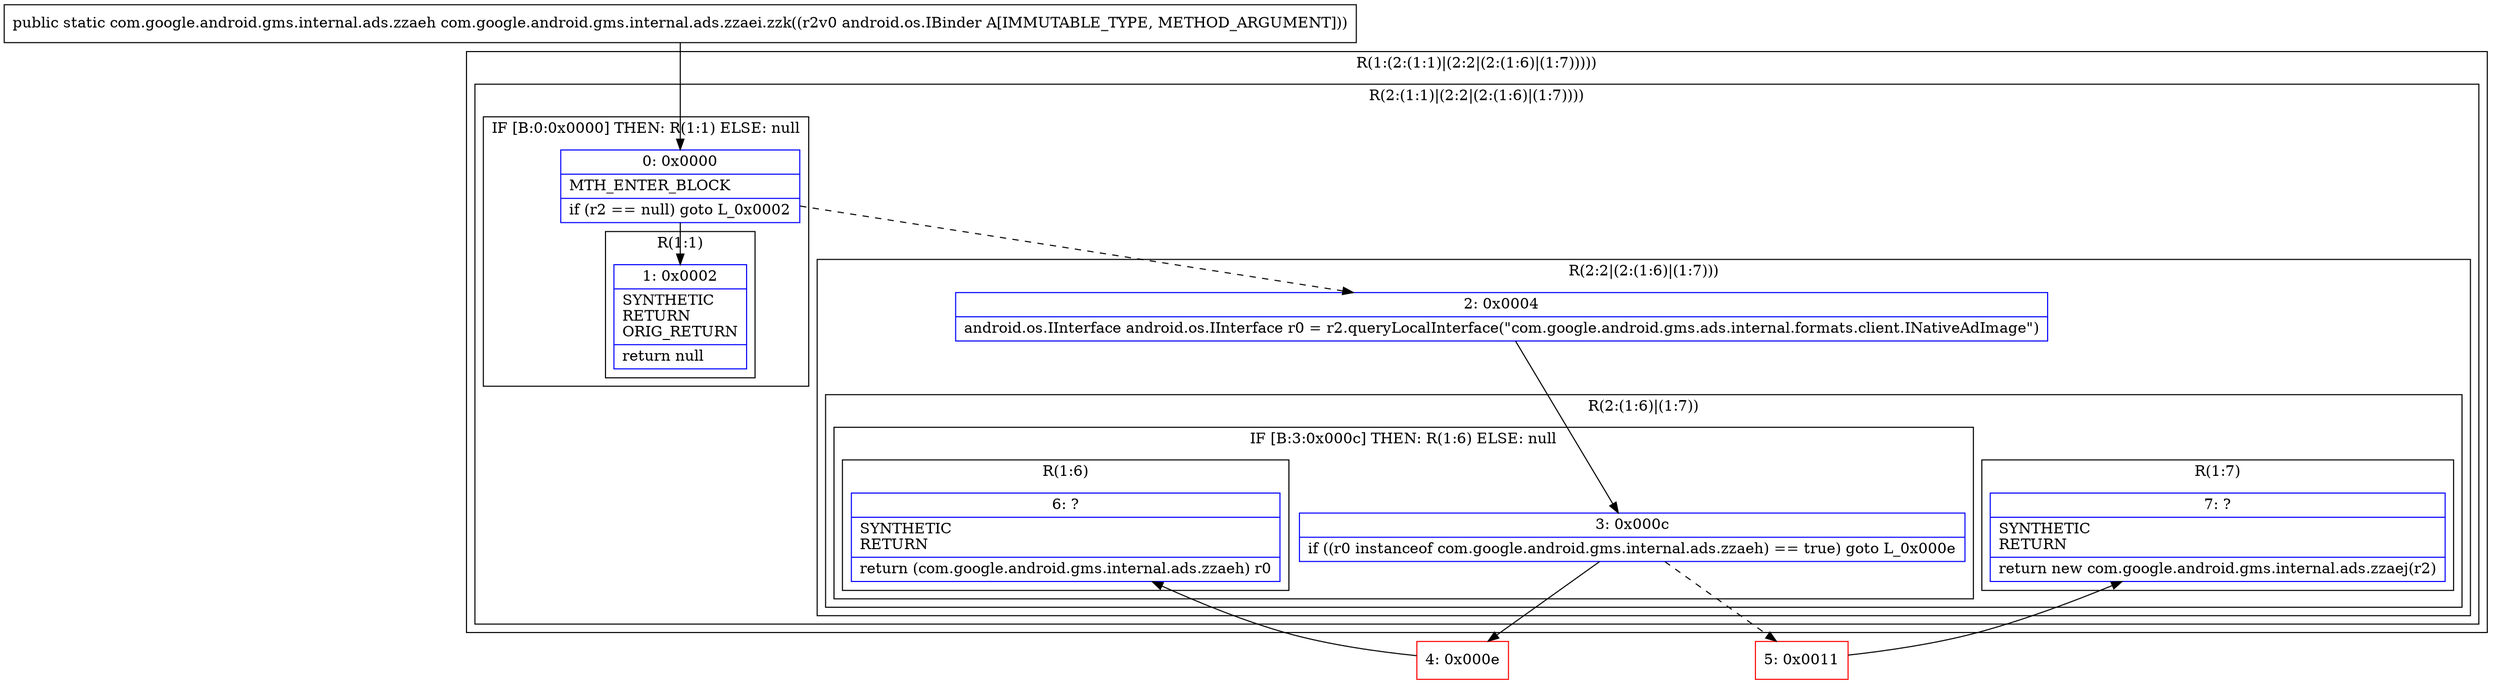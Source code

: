 digraph "CFG forcom.google.android.gms.internal.ads.zzaei.zzk(Landroid\/os\/IBinder;)Lcom\/google\/android\/gms\/internal\/ads\/zzaeh;" {
subgraph cluster_Region_818761597 {
label = "R(1:(2:(1:1)|(2:2|(2:(1:6)|(1:7)))))";
node [shape=record,color=blue];
subgraph cluster_Region_2060039980 {
label = "R(2:(1:1)|(2:2|(2:(1:6)|(1:7))))";
node [shape=record,color=blue];
subgraph cluster_IfRegion_1363792044 {
label = "IF [B:0:0x0000] THEN: R(1:1) ELSE: null";
node [shape=record,color=blue];
Node_0 [shape=record,label="{0\:\ 0x0000|MTH_ENTER_BLOCK\l|if (r2 == null) goto L_0x0002\l}"];
subgraph cluster_Region_151254643 {
label = "R(1:1)";
node [shape=record,color=blue];
Node_1 [shape=record,label="{1\:\ 0x0002|SYNTHETIC\lRETURN\lORIG_RETURN\l|return null\l}"];
}
}
subgraph cluster_Region_1968115776 {
label = "R(2:2|(2:(1:6)|(1:7)))";
node [shape=record,color=blue];
Node_2 [shape=record,label="{2\:\ 0x0004|android.os.IInterface android.os.IInterface r0 = r2.queryLocalInterface(\"com.google.android.gms.ads.internal.formats.client.INativeAdImage\")\l}"];
subgraph cluster_Region_1399846537 {
label = "R(2:(1:6)|(1:7))";
node [shape=record,color=blue];
subgraph cluster_IfRegion_634942659 {
label = "IF [B:3:0x000c] THEN: R(1:6) ELSE: null";
node [shape=record,color=blue];
Node_3 [shape=record,label="{3\:\ 0x000c|if ((r0 instanceof com.google.android.gms.internal.ads.zzaeh) == true) goto L_0x000e\l}"];
subgraph cluster_Region_437340859 {
label = "R(1:6)";
node [shape=record,color=blue];
Node_6 [shape=record,label="{6\:\ ?|SYNTHETIC\lRETURN\l|return (com.google.android.gms.internal.ads.zzaeh) r0\l}"];
}
}
subgraph cluster_Region_1688754975 {
label = "R(1:7)";
node [shape=record,color=blue];
Node_7 [shape=record,label="{7\:\ ?|SYNTHETIC\lRETURN\l|return new com.google.android.gms.internal.ads.zzaej(r2)\l}"];
}
}
}
}
}
Node_4 [shape=record,color=red,label="{4\:\ 0x000e}"];
Node_5 [shape=record,color=red,label="{5\:\ 0x0011}"];
MethodNode[shape=record,label="{public static com.google.android.gms.internal.ads.zzaeh com.google.android.gms.internal.ads.zzaei.zzk((r2v0 android.os.IBinder A[IMMUTABLE_TYPE, METHOD_ARGUMENT])) }"];
MethodNode -> Node_0;
Node_0 -> Node_1;
Node_0 -> Node_2[style=dashed];
Node_2 -> Node_3;
Node_3 -> Node_4;
Node_3 -> Node_5[style=dashed];
Node_4 -> Node_6;
Node_5 -> Node_7;
}

